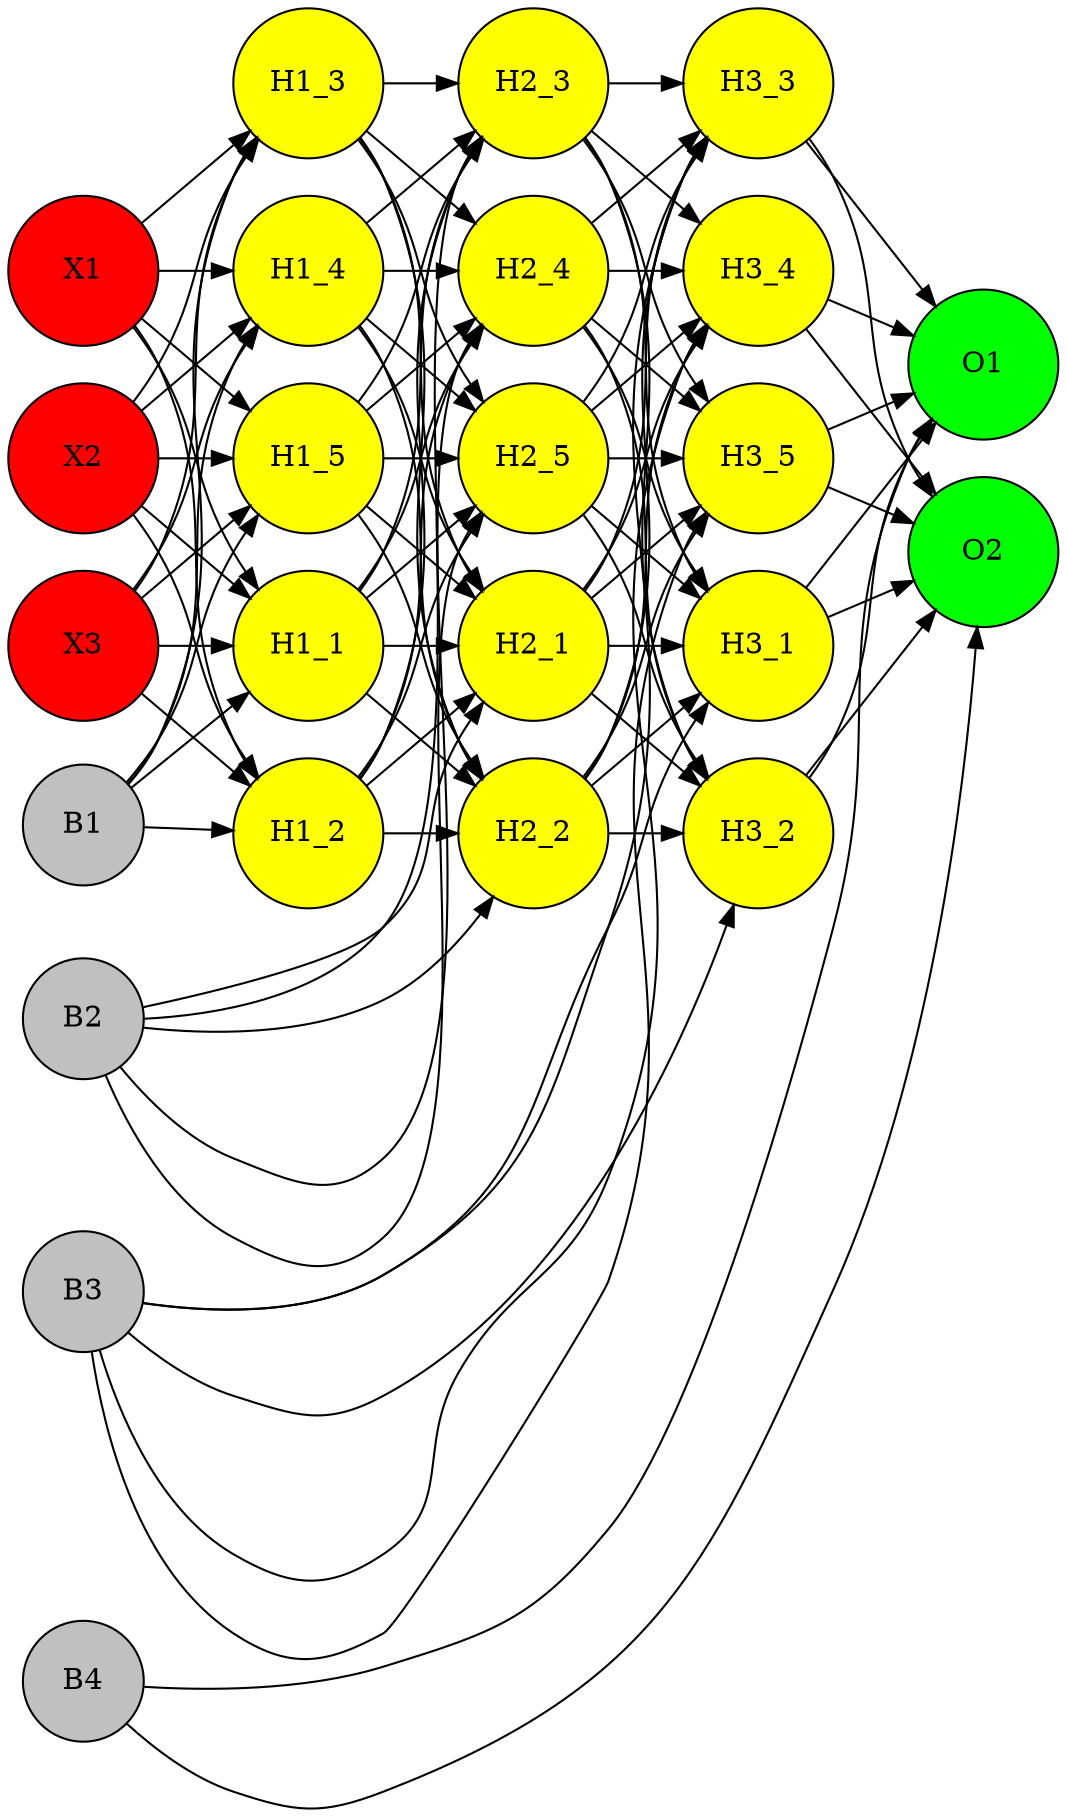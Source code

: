 digraph {
	graph [rankdir=LR]
	input0 [label=X1 fillcolor=red height=1.0 shape=circle style=filled width=1.0]
	input1 [label=X2 fillcolor=red height=1.0 shape=circle style=filled width=1.0]
	input2 [label=X3 fillcolor=red height=1.0 shape=circle style=filled width=1.0]
	layer0_neuron0 [label=H1_1 fillcolor=yellow height=1.0 shape=circle style=filled width=1.0]
	layer0_neuron1 [label=H1_2 fillcolor=yellow height=1.0 shape=circle style=filled width=1.0]
	layer0_neuron2 [label=H1_3 fillcolor=yellow height=1.0 shape=circle style=filled width=1.0]
	layer0_neuron3 [label=H1_4 fillcolor=yellow height=1.0 shape=circle style=filled width=1.0]
	layer0_neuron4 [label=H1_5 fillcolor=yellow height=1.0 shape=circle style=filled width=1.0]
	bias1 [label=B1 fillcolor=gray height=0.8 shape=circle style=filled width=0.8]
	rank=same
	bias1 -> layer0_neuron0 [constraint=false]
	bias1 -> layer0_neuron1 [constraint=false]
	bias1 -> layer0_neuron2 [constraint=false]
	bias1 -> layer0_neuron3 [constraint=false]
	bias1 -> layer0_neuron4 [constraint=false]
	layer1_neuron0 [label=H2_1 fillcolor=yellow height=1.0 shape=circle style=filled width=1.0]
	layer1_neuron1 [label=H2_2 fillcolor=yellow height=1.0 shape=circle style=filled width=1.0]
	layer1_neuron2 [label=H2_3 fillcolor=yellow height=1.0 shape=circle style=filled width=1.0]
	layer1_neuron3 [label=H2_4 fillcolor=yellow height=1.0 shape=circle style=filled width=1.0]
	layer1_neuron4 [label=H2_5 fillcolor=yellow height=1.0 shape=circle style=filled width=1.0]
	bias2 [label=B2 fillcolor=gray height=0.8 shape=circle style=filled width=0.8]
	rank=same
	bias2 -> layer1_neuron0 [constraint=false]
	bias2 -> layer1_neuron1 [constraint=false]
	bias2 -> layer1_neuron2 [constraint=false]
	bias2 -> layer1_neuron3 [constraint=false]
	bias2 -> layer1_neuron4 [constraint=false]
	layer2_neuron0 [label=H3_1 fillcolor=yellow height=1.0 shape=circle style=filled width=1.0]
	layer2_neuron1 [label=H3_2 fillcolor=yellow height=1.0 shape=circle style=filled width=1.0]
	layer2_neuron2 [label=H3_3 fillcolor=yellow height=1.0 shape=circle style=filled width=1.0]
	layer2_neuron3 [label=H3_4 fillcolor=yellow height=1.0 shape=circle style=filled width=1.0]
	layer2_neuron4 [label=H3_5 fillcolor=yellow height=1.0 shape=circle style=filled width=1.0]
	bias3 [label=B3 fillcolor=gray height=0.8 shape=circle style=filled width=0.8]
	rank=same
	bias3 -> layer2_neuron0 [constraint=false]
	bias3 -> layer2_neuron1 [constraint=false]
	bias3 -> layer2_neuron2 [constraint=false]
	bias3 -> layer2_neuron3 [constraint=false]
	bias3 -> layer2_neuron4 [constraint=false]
	layer3_neuron0 [label=O1 fillcolor=green height=1.0 shape=circle style=filled width=1.0]
	layer3_neuron1 [label=O2 fillcolor=green height=1.0 shape=circle style=filled width=1.0]
	bias4 [label=B4 fillcolor=gray height=0.8 shape=circle style=filled width=0.8]
	rank=same
	bias4 -> layer3_neuron0 [constraint=false]
	bias4 -> layer3_neuron1 [constraint=false]
	input0 -> layer0_neuron0
	input0 -> layer0_neuron1
	input0 -> layer0_neuron2
	input0 -> layer0_neuron3
	input0 -> layer0_neuron4
	input1 -> layer0_neuron0
	input1 -> layer0_neuron1
	input1 -> layer0_neuron2
	input1 -> layer0_neuron3
	input1 -> layer0_neuron4
	input2 -> layer0_neuron0
	input2 -> layer0_neuron1
	input2 -> layer0_neuron2
	input2 -> layer0_neuron3
	input2 -> layer0_neuron4
	layer0_neuron0 -> layer1_neuron0
	layer0_neuron0 -> layer1_neuron1
	layer0_neuron0 -> layer1_neuron2
	layer0_neuron0 -> layer1_neuron3
	layer0_neuron0 -> layer1_neuron4
	layer0_neuron1 -> layer1_neuron0
	layer0_neuron1 -> layer1_neuron1
	layer0_neuron1 -> layer1_neuron2
	layer0_neuron1 -> layer1_neuron3
	layer0_neuron1 -> layer1_neuron4
	layer0_neuron2 -> layer1_neuron0
	layer0_neuron2 -> layer1_neuron1
	layer0_neuron2 -> layer1_neuron2
	layer0_neuron2 -> layer1_neuron3
	layer0_neuron2 -> layer1_neuron4
	layer0_neuron3 -> layer1_neuron0
	layer0_neuron3 -> layer1_neuron1
	layer0_neuron3 -> layer1_neuron2
	layer0_neuron3 -> layer1_neuron3
	layer0_neuron3 -> layer1_neuron4
	layer0_neuron4 -> layer1_neuron0
	layer0_neuron4 -> layer1_neuron1
	layer0_neuron4 -> layer1_neuron2
	layer0_neuron4 -> layer1_neuron3
	layer0_neuron4 -> layer1_neuron4
	layer1_neuron0 -> layer2_neuron0
	layer1_neuron0 -> layer2_neuron1
	layer1_neuron0 -> layer2_neuron2
	layer1_neuron0 -> layer2_neuron3
	layer1_neuron0 -> layer2_neuron4
	layer1_neuron1 -> layer2_neuron0
	layer1_neuron1 -> layer2_neuron1
	layer1_neuron1 -> layer2_neuron2
	layer1_neuron1 -> layer2_neuron3
	layer1_neuron1 -> layer2_neuron4
	layer1_neuron2 -> layer2_neuron0
	layer1_neuron2 -> layer2_neuron1
	layer1_neuron2 -> layer2_neuron2
	layer1_neuron2 -> layer2_neuron3
	layer1_neuron2 -> layer2_neuron4
	layer1_neuron3 -> layer2_neuron0
	layer1_neuron3 -> layer2_neuron1
	layer1_neuron3 -> layer2_neuron2
	layer1_neuron3 -> layer2_neuron3
	layer1_neuron3 -> layer2_neuron4
	layer1_neuron4 -> layer2_neuron0
	layer1_neuron4 -> layer2_neuron1
	layer1_neuron4 -> layer2_neuron2
	layer1_neuron4 -> layer2_neuron3
	layer1_neuron4 -> layer2_neuron4
	layer2_neuron0 -> layer3_neuron0
	layer2_neuron0 -> layer3_neuron1
	layer2_neuron1 -> layer3_neuron0
	layer2_neuron1 -> layer3_neuron1
	layer2_neuron2 -> layer3_neuron0
	layer2_neuron2 -> layer3_neuron1
	layer2_neuron3 -> layer3_neuron0
	layer2_neuron3 -> layer3_neuron1
	layer2_neuron4 -> layer3_neuron0
	layer2_neuron4 -> layer3_neuron1
}

